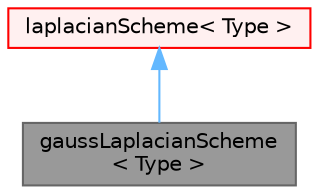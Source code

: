 digraph "gaussLaplacianScheme&lt; Type &gt;"
{
 // LATEX_PDF_SIZE
  bgcolor="transparent";
  edge [fontname=Helvetica,fontsize=10,labelfontname=Helvetica,labelfontsize=10];
  node [fontname=Helvetica,fontsize=10,shape=box,height=0.2,width=0.4];
  Node1 [id="Node000001",label="gaussLaplacianScheme\l\< Type \>",height=0.2,width=0.4,color="gray40", fillcolor="grey60", style="filled", fontcolor="black",tooltip="Basic second-order laplacian using face-gradients and Gauss' theorem."];
  Node2 -> Node1 [id="edge1_Node000001_Node000002",dir="back",color="steelblue1",style="solid",tooltip=" "];
  Node2 [id="Node000002",label="laplacianScheme\< Type \>",height=0.2,width=0.4,color="red", fillcolor="#FFF0F0", style="filled",URL="$classFoam_1_1fa_1_1laplacianScheme.html",tooltip="Abstract base class for finite area calculus laplacian schemes."];
}
